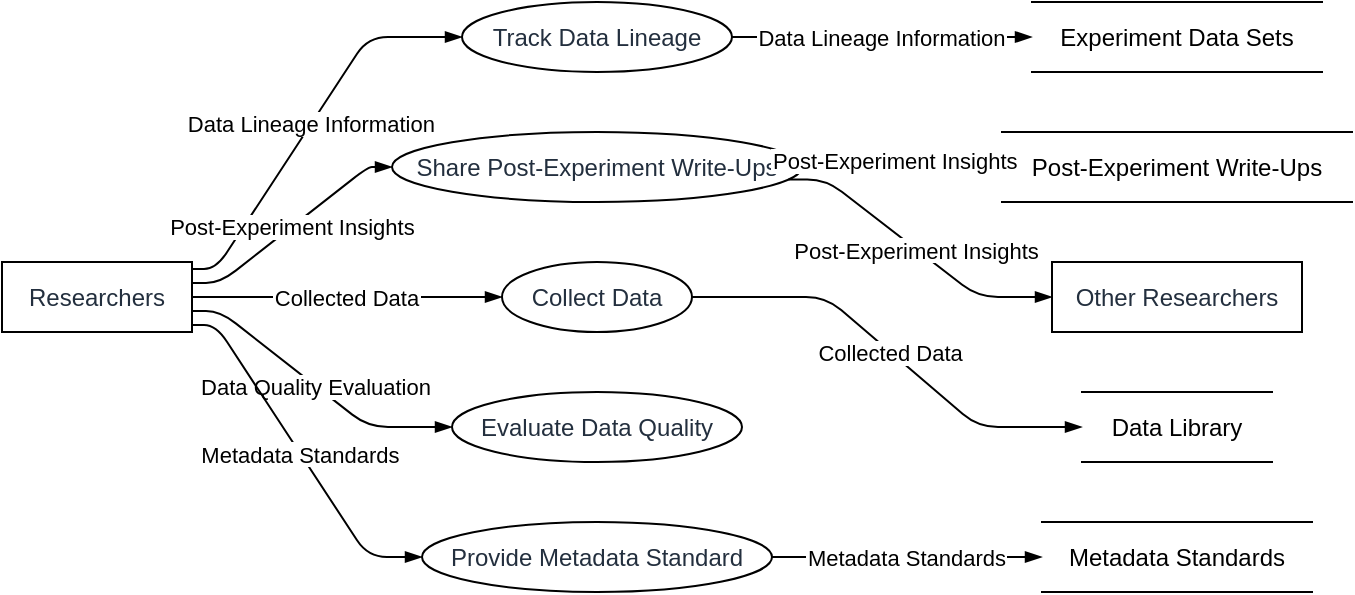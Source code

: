 <mxfile version="23.0.2" type="device">
  <diagram name="Page-1" id="_LcBE3DeLIEprcKcSH7H">
    <mxGraphModel dx="794" dy="511" grid="1" gridSize="10" guides="1" tooltips="1" connect="1" arrows="1" fold="1" page="1" pageScale="1" pageWidth="827" pageHeight="1169" math="0" shadow="0">
      <root>
        <mxCell id="0" />
        <mxCell id="1" parent="0" />
        <UserObject label="Researchers" type="externalEntity" source="" flow="" placeholders="1" id="7hDrj6gOI7PUHtfPn6zq-1">
          <mxCell style="shape=rectangle;whiteSpace=wrap;html=1;fillColor=#ffffff;strokeColor=#000000;align=center;verticalAlign=middle;fontColor=#232F3E;" vertex="1" parent="1">
            <mxGeometry y="130" width="95" height="35" as="geometry" />
          </mxCell>
        </UserObject>
        <UserObject label="Track Data Lineage" type="process" source="1" flow="Data Lineage Information" placeholders="1" id="7hDrj6gOI7PUHtfPn6zq-2">
          <mxCell style="shape=ellipse;perimeter=ellipsePerimeter;whiteSpace=wrap;html=1;fillColor=#ffffff;strokeColor=#000000;align=center;verticalAlign=middle;fontColor=#232F3E;" vertex="1" parent="1">
            <mxGeometry x="230" width="135" height="35" as="geometry" />
          </mxCell>
        </UserObject>
        <UserObject label="Experiment Data Sets" type="dataStore" source="2" flow="Data Lineage Information" placeholders="1" id="7hDrj6gOI7PUHtfPn6zq-3">
          <mxCell style="html=1;dashed=0;whiteSpace=wrap;shape=partialRectangle;right=0;left=0;" vertex="1" parent="1">
            <mxGeometry x="515" width="145" height="35" as="geometry" />
          </mxCell>
        </UserObject>
        <UserObject label="Share Post-Experiment Write-Ups" type="process" source="1" flow="Post-Experiment Insights" placeholders="1" id="7hDrj6gOI7PUHtfPn6zq-4">
          <mxCell style="shape=ellipse;perimeter=ellipsePerimeter;whiteSpace=wrap;html=1;fillColor=#ffffff;strokeColor=#000000;align=center;verticalAlign=middle;fontColor=#232F3E;" vertex="1" parent="1">
            <mxGeometry x="195" y="65" width="205" height="35" as="geometry" />
          </mxCell>
        </UserObject>
        <UserObject label="Post-Experiment Write-Ups" type="dataStore" source="4" flow="Post-Experiment Insights" placeholders="1" id="7hDrj6gOI7PUHtfPn6zq-5">
          <mxCell style="html=1;dashed=0;whiteSpace=wrap;shape=partialRectangle;right=0;left=0;" vertex="1" parent="1">
            <mxGeometry x="500" y="65" width="175" height="35" as="geometry" />
          </mxCell>
        </UserObject>
        <UserObject label="Other Researchers" type="externalEntity" source="4" flow="Post-Experiment Insights" placeholders="1" id="7hDrj6gOI7PUHtfPn6zq-6">
          <mxCell style="shape=rectangle;whiteSpace=wrap;html=1;fillColor=#ffffff;strokeColor=#000000;align=center;verticalAlign=middle;fontColor=#232F3E;" vertex="1" parent="1">
            <mxGeometry x="525" y="130" width="125" height="35" as="geometry" />
          </mxCell>
        </UserObject>
        <UserObject label="Collect Data" type="process" source="1" flow="Collected Data" placeholders="1" id="7hDrj6gOI7PUHtfPn6zq-7">
          <mxCell style="shape=ellipse;perimeter=ellipsePerimeter;whiteSpace=wrap;html=1;fillColor=#ffffff;strokeColor=#000000;align=center;verticalAlign=middle;fontColor=#232F3E;" vertex="1" parent="1">
            <mxGeometry x="250" y="130" width="95" height="35" as="geometry" />
          </mxCell>
        </UserObject>
        <UserObject label="Data Library" type="dataStore" source="7" flow="Collected Data" placeholders="1" id="7hDrj6gOI7PUHtfPn6zq-8">
          <mxCell style="html=1;dashed=0;whiteSpace=wrap;shape=partialRectangle;right=0;left=0;" vertex="1" parent="1">
            <mxGeometry x="540" y="195" width="95" height="35" as="geometry" />
          </mxCell>
        </UserObject>
        <UserObject label="Evaluate Data Quality" type="process" source="1" flow="Data Quality Evaluation" placeholders="1" id="7hDrj6gOI7PUHtfPn6zq-9">
          <mxCell style="shape=ellipse;perimeter=ellipsePerimeter;whiteSpace=wrap;html=1;fillColor=#ffffff;strokeColor=#000000;align=center;verticalAlign=middle;fontColor=#232F3E;" vertex="1" parent="1">
            <mxGeometry x="225" y="195" width="145" height="35" as="geometry" />
          </mxCell>
        </UserObject>
        <UserObject label="Provide Metadata Standard" type="process" source="1" flow="Metadata Standards" placeholders="1" id="7hDrj6gOI7PUHtfPn6zq-10">
          <mxCell style="shape=ellipse;perimeter=ellipsePerimeter;whiteSpace=wrap;html=1;fillColor=#ffffff;strokeColor=#000000;align=center;verticalAlign=middle;fontColor=#232F3E;" vertex="1" parent="1">
            <mxGeometry x="210" y="260" width="175" height="35" as="geometry" />
          </mxCell>
        </UserObject>
        <UserObject label="Metadata Standards" type="dataStore" source="10" flow="Metadata Standards" placeholders="1" id="7hDrj6gOI7PUHtfPn6zq-11">
          <mxCell style="html=1;dashed=0;whiteSpace=wrap;shape=partialRectangle;right=0;left=0;" vertex="1" parent="1">
            <mxGeometry x="520" y="260" width="135" height="35" as="geometry" />
          </mxCell>
        </UserObject>
        <mxCell id="7hDrj6gOI7PUHtfPn6zq-12" value="Data Lineage Information" style="endArrow=blockThin;endFill=1;fontSize=11;orthogonal=1;noEdgeStyle=1;" edge="1" parent="1" source="7hDrj6gOI7PUHtfPn6zq-1" target="7hDrj6gOI7PUHtfPn6zq-2">
          <mxGeometry relative="1" as="geometry">
            <Array as="points">
              <mxPoint x="107" y="133.5" />
              <mxPoint x="183" y="17.5" />
            </Array>
          </mxGeometry>
        </mxCell>
        <mxCell id="7hDrj6gOI7PUHtfPn6zq-13" value="Data Lineage Information" style="endArrow=blockThin;endFill=1;fontSize=11;orthogonal=1;noEdgeStyle=1;" edge="1" parent="1" source="7hDrj6gOI7PUHtfPn6zq-2" target="7hDrj6gOI7PUHtfPn6zq-3">
          <mxGeometry relative="1" as="geometry">
            <Array as="points">
              <mxPoint x="412" y="17.5" />
              <mxPoint x="488" y="17.5" />
            </Array>
          </mxGeometry>
        </mxCell>
        <mxCell id="7hDrj6gOI7PUHtfPn6zq-14" value="Post-Experiment Insights" style="endArrow=blockThin;endFill=1;fontSize=11;orthogonal=1;noEdgeStyle=1;" edge="1" parent="1" source="7hDrj6gOI7PUHtfPn6zq-1" target="7hDrj6gOI7PUHtfPn6zq-4">
          <mxGeometry relative="1" as="geometry">
            <Array as="points">
              <mxPoint x="109" y="140.5" />
              <mxPoint x="183" y="82.5" />
            </Array>
          </mxGeometry>
        </mxCell>
        <mxCell id="7hDrj6gOI7PUHtfPn6zq-15" value="Post-Experiment Insights" style="endArrow=blockThin;endFill=1;fontSize=11;orthogonal=1;noEdgeStyle=1;" edge="1" parent="1" source="7hDrj6gOI7PUHtfPn6zq-4" target="7hDrj6gOI7PUHtfPn6zq-5">
          <mxGeometry relative="1" as="geometry">
            <Array as="points">
              <mxPoint x="412" y="76.25" />
              <mxPoint x="488" y="82.5" />
            </Array>
          </mxGeometry>
        </mxCell>
        <mxCell id="7hDrj6gOI7PUHtfPn6zq-16" value="Post-Experiment Insights" style="endArrow=blockThin;endFill=1;fontSize=11;orthogonal=1;noEdgeStyle=1;" edge="1" parent="1" source="7hDrj6gOI7PUHtfPn6zq-4" target="7hDrj6gOI7PUHtfPn6zq-6">
          <mxGeometry relative="1" as="geometry">
            <Array as="points">
              <mxPoint x="412" y="88.75" />
              <mxPoint x="488" y="147.5" />
            </Array>
          </mxGeometry>
        </mxCell>
        <mxCell id="7hDrj6gOI7PUHtfPn6zq-17" value="Collected Data" style="endArrow=blockThin;endFill=1;fontSize=11;orthogonal=1;noEdgeStyle=1;" edge="1" parent="1" source="7hDrj6gOI7PUHtfPn6zq-1" target="7hDrj6gOI7PUHtfPn6zq-7">
          <mxGeometry relative="1" as="geometry">
            <Array as="points">
              <mxPoint x="111" y="147.5" />
              <mxPoint x="183" y="147.5" />
            </Array>
          </mxGeometry>
        </mxCell>
        <mxCell id="7hDrj6gOI7PUHtfPn6zq-18" value="Collected Data" style="endArrow=blockThin;endFill=1;fontSize=11;orthogonal=1;noEdgeStyle=1;" edge="1" parent="1" source="7hDrj6gOI7PUHtfPn6zq-7" target="7hDrj6gOI7PUHtfPn6zq-8">
          <mxGeometry relative="1" as="geometry">
            <Array as="points">
              <mxPoint x="412" y="147.5" />
              <mxPoint x="488" y="212.5" />
            </Array>
          </mxGeometry>
        </mxCell>
        <mxCell id="7hDrj6gOI7PUHtfPn6zq-19" value="Data Quality Evaluation" style="endArrow=blockThin;endFill=1;fontSize=11;orthogonal=1;noEdgeStyle=1;" edge="1" parent="1" source="7hDrj6gOI7PUHtfPn6zq-1" target="7hDrj6gOI7PUHtfPn6zq-9">
          <mxGeometry relative="1" as="geometry">
            <Array as="points">
              <mxPoint x="109" y="154.5" />
              <mxPoint x="183" y="212.5" />
            </Array>
          </mxGeometry>
        </mxCell>
        <mxCell id="7hDrj6gOI7PUHtfPn6zq-20" value="Metadata Standards" style="endArrow=blockThin;endFill=1;fontSize=11;orthogonal=1;noEdgeStyle=1;" edge="1" parent="1" source="7hDrj6gOI7PUHtfPn6zq-1" target="7hDrj6gOI7PUHtfPn6zq-10">
          <mxGeometry relative="1" as="geometry">
            <Array as="points">
              <mxPoint x="107" y="161.5" />
              <mxPoint x="183" y="277.5" />
            </Array>
          </mxGeometry>
        </mxCell>
        <mxCell id="7hDrj6gOI7PUHtfPn6zq-21" value="Metadata Standards" style="endArrow=blockThin;endFill=1;fontSize=11;orthogonal=1;noEdgeStyle=1;" edge="1" parent="1" source="7hDrj6gOI7PUHtfPn6zq-10" target="7hDrj6gOI7PUHtfPn6zq-11">
          <mxGeometry relative="1" as="geometry">
            <Array as="points">
              <mxPoint x="412" y="277.5" />
              <mxPoint x="488" y="277.5" />
            </Array>
          </mxGeometry>
        </mxCell>
      </root>
    </mxGraphModel>
  </diagram>
</mxfile>
